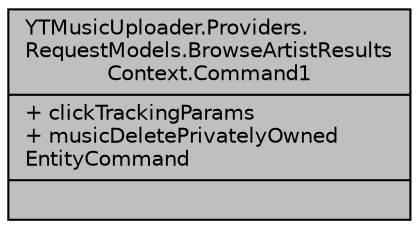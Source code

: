 digraph "YTMusicUploader.Providers.RequestModels.BrowseArtistResultsContext.Command1"
{
 // LATEX_PDF_SIZE
  edge [fontname="Helvetica",fontsize="10",labelfontname="Helvetica",labelfontsize="10"];
  node [fontname="Helvetica",fontsize="10",shape=record];
  Node1 [label="{YTMusicUploader.Providers.\lRequestModels.BrowseArtistResults\lContext.Command1\n|+ clickTrackingParams\l+ musicDeletePrivatelyOwned\lEntityCommand\l|}",height=0.2,width=0.4,color="black", fillcolor="grey75", style="filled", fontcolor="black",tooltip=" "];
}
